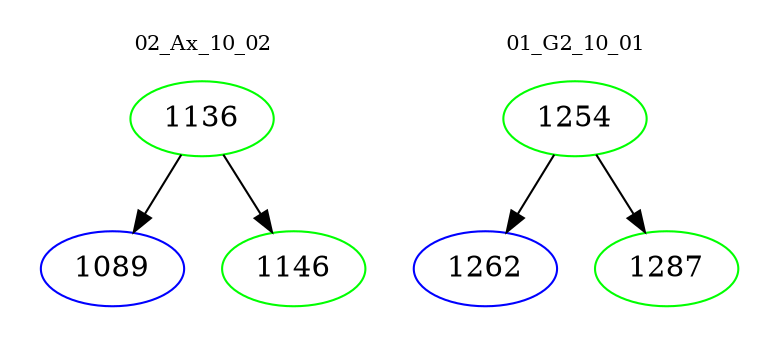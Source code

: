 digraph{
subgraph cluster_0 {
color = white
label = "02_Ax_10_02";
fontsize=10;
T0_1136 [label="1136", color="green"]
T0_1136 -> T0_1089 [color="black"]
T0_1089 [label="1089", color="blue"]
T0_1136 -> T0_1146 [color="black"]
T0_1146 [label="1146", color="green"]
}
subgraph cluster_1 {
color = white
label = "01_G2_10_01";
fontsize=10;
T1_1254 [label="1254", color="green"]
T1_1254 -> T1_1262 [color="black"]
T1_1262 [label="1262", color="blue"]
T1_1254 -> T1_1287 [color="black"]
T1_1287 [label="1287", color="green"]
}
}

